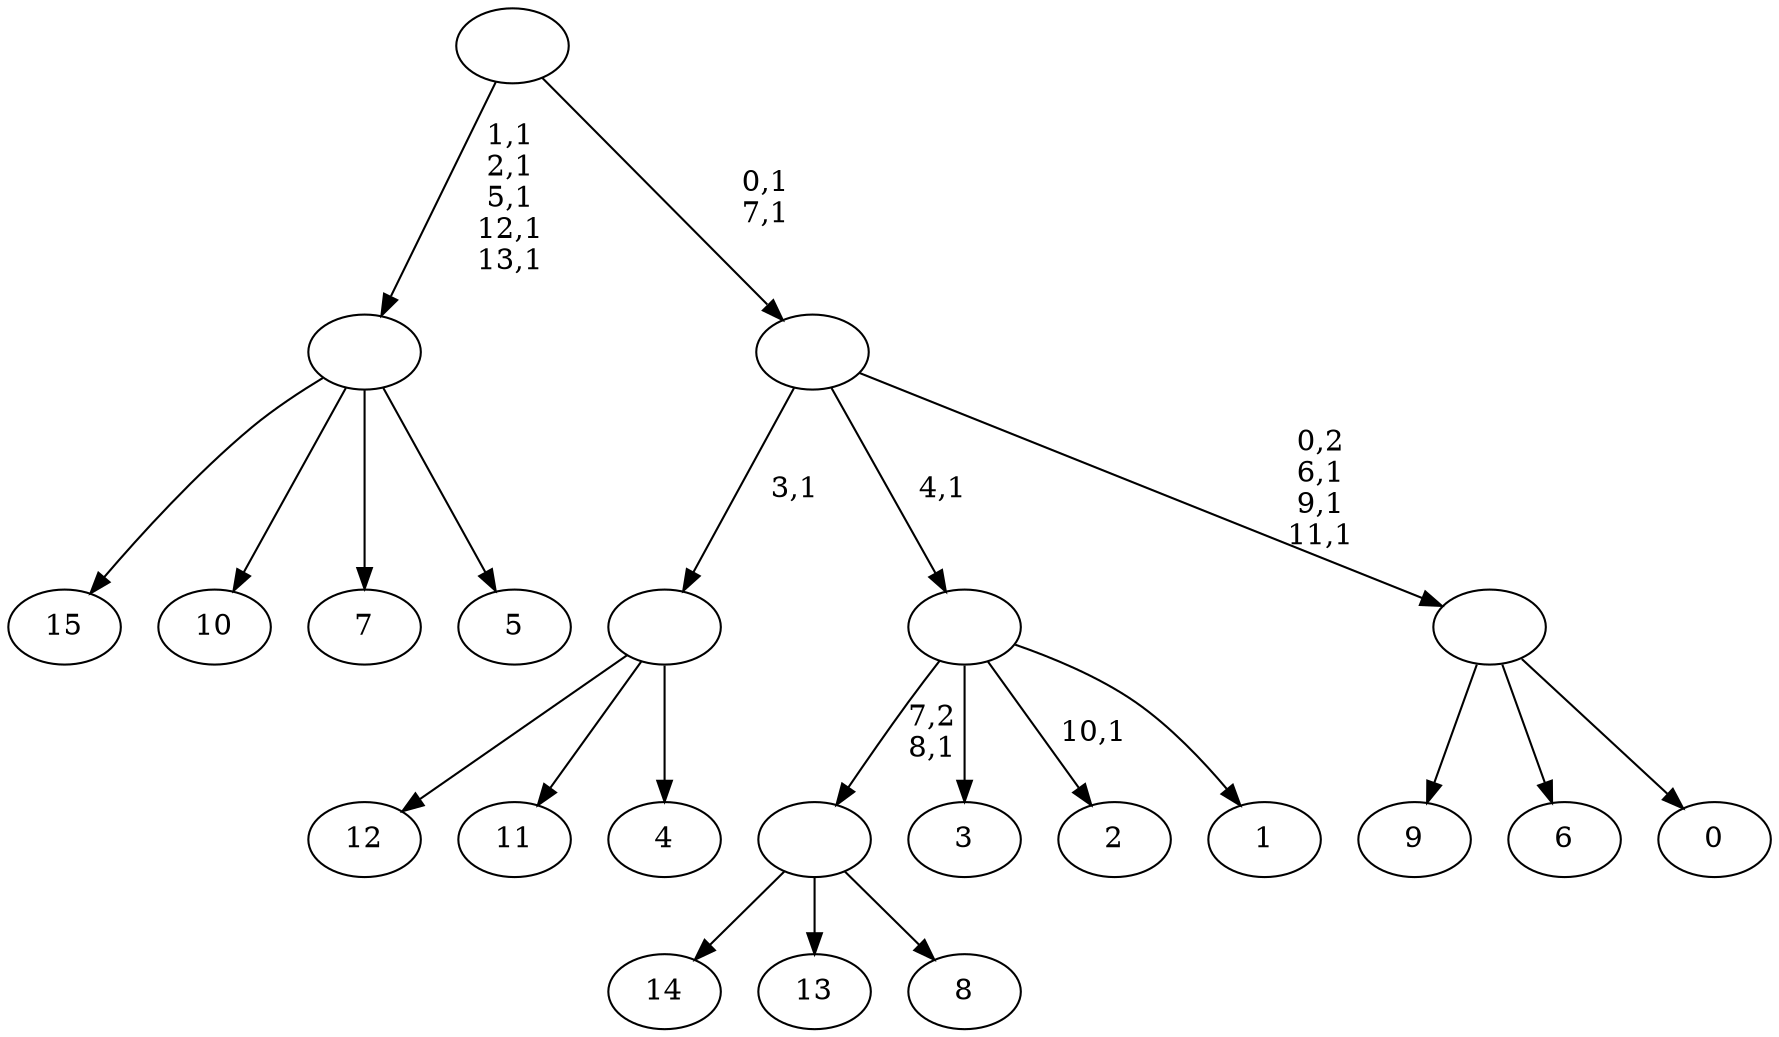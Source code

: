 digraph T {
	30 [label="15"]
	29 [label="14"]
	28 [label="13"]
	27 [label="12"]
	26 [label="11"]
	25 [label="10"]
	24 [label="9"]
	23 [label="8"]
	22 [label=""]
	21 [label="7"]
	20 [label="6"]
	19 [label="5"]
	18 [label=""]
	13 [label="4"]
	12 [label=""]
	11 [label="3"]
	10 [label="2"]
	8 [label="1"]
	7 [label=""]
	6 [label="0"]
	5 [label=""]
	2 [label=""]
	0 [label=""]
	22 -> 29 [label=""]
	22 -> 28 [label=""]
	22 -> 23 [label=""]
	18 -> 30 [label=""]
	18 -> 25 [label=""]
	18 -> 21 [label=""]
	18 -> 19 [label=""]
	12 -> 27 [label=""]
	12 -> 26 [label=""]
	12 -> 13 [label=""]
	7 -> 10 [label="10,1"]
	7 -> 22 [label="7,2\n8,1"]
	7 -> 11 [label=""]
	7 -> 8 [label=""]
	5 -> 24 [label=""]
	5 -> 20 [label=""]
	5 -> 6 [label=""]
	2 -> 5 [label="0,2\n6,1\n9,1\n11,1"]
	2 -> 12 [label="3,1"]
	2 -> 7 [label="4,1"]
	0 -> 2 [label="0,1\n7,1"]
	0 -> 18 [label="1,1\n2,1\n5,1\n12,1\n13,1"]
}
